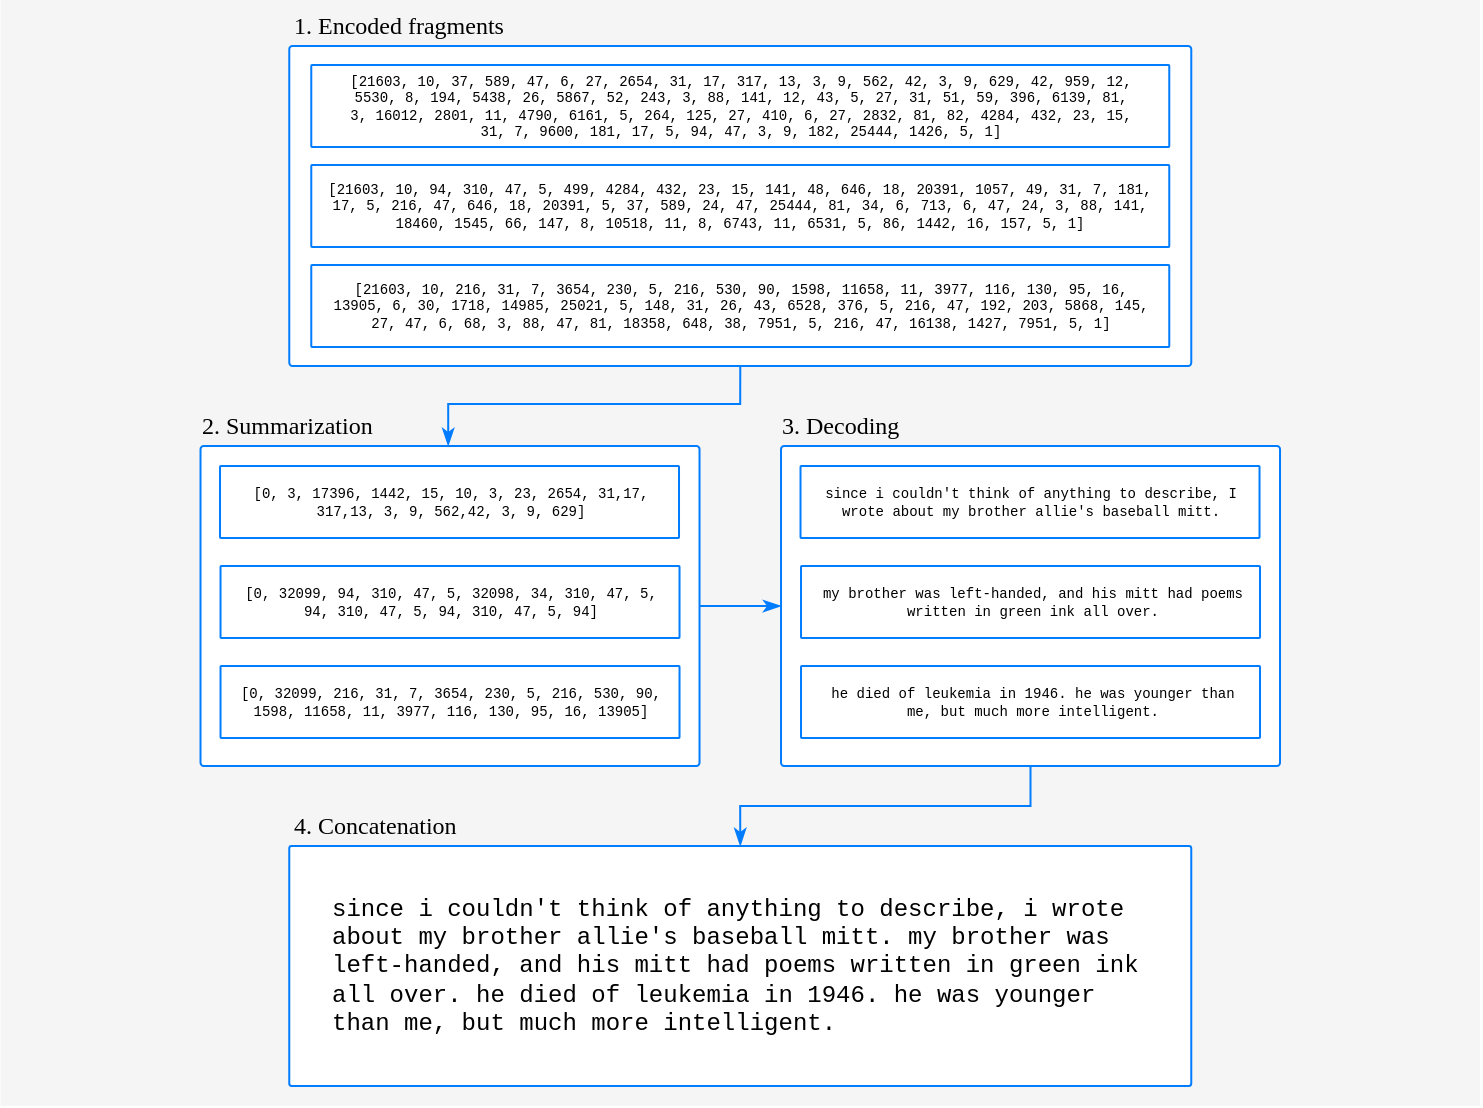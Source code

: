 <mxfile version="14.4.4" type="device"><diagram id="pydrWi0HX_62rh-RcBPf" name="Page-1"><mxGraphModel dx="1902" dy="572" grid="1" gridSize="10" guides="1" tooltips="1" connect="1" arrows="1" fold="1" page="1" pageScale="1" pageWidth="850" pageHeight="1100" math="0" shadow="0"><root><mxCell id="0"/><mxCell id="1" parent="0"/><mxCell id="DqQQGwJLbuiC_dQ-kRLE-122" value="" style="rounded=0;whiteSpace=wrap;html=1;strokeColor=none;fillColor=#F5F5F5;" vertex="1" parent="1"><mxGeometry x="-19.74" y="130" width="739.74" height="553" as="geometry"/></mxCell><mxCell id="DqQQGwJLbuiC_dQ-kRLE-123" value="" style="rounded=1;whiteSpace=wrap;html=1;arcSize=1;strokeColor=#007cffff;fontFamily=Ubuntu;fontSource=https%3A%2F%2Ffonts.googleapis.com%2Fcss%3Ffamily%3DUbuntu;fillColor=#FFFFFF;" vertex="1" parent="1"><mxGeometry x="370.51" y="353" width="249.5" height="160" as="geometry"/></mxCell><mxCell id="DqQQGwJLbuiC_dQ-kRLE-124" value="" style="rounded=1;whiteSpace=wrap;html=1;arcSize=1;strokeColor=#007cffff;fontFamily=Ubuntu;fontSource=https%3A%2F%2Ffonts.googleapis.com%2Fcss%3Ffamily%3DUbuntu;gradientColor=#ffffff;fillColor=#FFFFFF;" vertex="1" parent="1"><mxGeometry x="80.26" y="353.01" width="249.5" height="160" as="geometry"/></mxCell><mxCell id="DqQQGwJLbuiC_dQ-kRLE-125" style="edgeStyle=orthogonalEdgeStyle;rounded=0;orthogonalLoop=1;jettySize=auto;html=1;endArrow=classicThin;endFill=1;strokeColor=#007CFF;strokeWidth=1;fontFamily=Ubuntu;fontSource=https%3A%2F%2Ffonts.googleapis.com%2Fcss%3Ffamily%3DUbuntu;fontSize=12;" edge="1" parent="1" source="DqQQGwJLbuiC_dQ-kRLE-124" target="DqQQGwJLbuiC_dQ-kRLE-123"><mxGeometry x="80.26" y="353" as="geometry"/></mxCell><mxCell id="DqQQGwJLbuiC_dQ-kRLE-126" value="" style="rounded=1;whiteSpace=wrap;html=1;arcSize=1;strokeColor=#007cffff;fillColor=#FFFFFF;fontFamily=Ubuntu;fontSource=https%3A%2F%2Ffonts.googleapis.com%2Fcss%3Ffamily%3DUbuntu;" vertex="1" parent="1"><mxGeometry x="124.63" y="553" width="451" height="120" as="geometry"/></mxCell><mxCell id="DqQQGwJLbuiC_dQ-kRLE-127" style="edgeStyle=orthogonalEdgeStyle;rounded=0;orthogonalLoop=1;jettySize=auto;html=1;entryX=0.5;entryY=0;entryDx=0;entryDy=0;endArrow=classicThin;endFill=1;strokeColor=#007CFF;strokeWidth=1;fontFamily=Ubuntu;fontSource=https%3A%2F%2Ffonts.googleapis.com%2Fcss%3Ffamily%3DUbuntu;fontSize=12;" edge="1" parent="1" source="DqQQGwJLbuiC_dQ-kRLE-123" target="DqQQGwJLbuiC_dQ-kRLE-126"><mxGeometry relative="1" as="geometry"><Array as="points"><mxPoint x="495.26" y="533"/><mxPoint x="350.26" y="533"/></Array></mxGeometry></mxCell><mxCell id="DqQQGwJLbuiC_dQ-kRLE-128" value="" style="group" vertex="1" connectable="0" parent="1"><mxGeometry x="124.635" y="152.995" width="451" height="160" as="geometry"/></mxCell><mxCell id="DqQQGwJLbuiC_dQ-kRLE-129" value="" style="rounded=1;whiteSpace=wrap;html=1;arcSize=1;strokeColor=#007cffff;fontFamily=Ubuntu;fontSource=https%3A%2F%2Ffonts.googleapis.com%2Fcss%3Ffamily%3DUbuntu;fillColor=#FFFFFF;" vertex="1" parent="DqQQGwJLbuiC_dQ-kRLE-128"><mxGeometry width="451" height="160" as="geometry"/></mxCell><mxCell id="DqQQGwJLbuiC_dQ-kRLE-130" value="" style="group" vertex="1" connectable="0" parent="DqQQGwJLbuiC_dQ-kRLE-128"><mxGeometry x="11" y="9.505" width="429" height="50.49" as="geometry"/></mxCell><mxCell id="DqQQGwJLbuiC_dQ-kRLE-131" value="" style="rounded=1;whiteSpace=wrap;html=1;arcSize=1;strokeColor=#007cffff;fillColor=#FFFFFF;fontFamily=Ubuntu;fontSource=https%3A%2F%2Ffonts.googleapis.com%2Fcss%3Ffamily%3DUbuntu;" vertex="1" parent="DqQQGwJLbuiC_dQ-kRLE-130"><mxGeometry width="429" height="41" as="geometry"/></mxCell><mxCell id="DqQQGwJLbuiC_dQ-kRLE-132" value="[21603, 10, 37, 589, 47, 6, 27, 2654, 31, 17, 317, 13, 3, 9, 562, 42, 3, 9, 629, 42, 959, 12, 5530, 8, 194, 5438, 26, 5867, 52, 243, 3, 88, 141, 12, 43, 5, 27, 31, 51, 59, 396, 6139, 81, 3, 16012, 2801, 11, 4790, 6161, 5, 264, 125, 27, 410, 6, 27, 2832, 81, 82, 4284, 432, 23, 15, 31, 7, 9600, 181, 17, 5, 94, 47, 3, 9, 182, 25444, 1426, 5, 1]" style="text;html=1;fillColor=none;align=center;verticalAlign=middle;rounded=0;labelPosition=center;verticalLabelPosition=middle;fontFamily=Courier New;labelBorderColor=none;spacing=0;spacingLeft=0;whiteSpace=wrap;fontSize=7;" vertex="1" parent="DqQQGwJLbuiC_dQ-kRLE-130"><mxGeometry x="19" width="391" height="40.99" as="geometry"/></mxCell><mxCell id="DqQQGwJLbuiC_dQ-kRLE-133" value="" style="group" vertex="1" connectable="0" parent="DqQQGwJLbuiC_dQ-kRLE-128"><mxGeometry x="11" y="59.495" width="429" height="41" as="geometry"/></mxCell><mxCell id="DqQQGwJLbuiC_dQ-kRLE-134" value="" style="rounded=1;whiteSpace=wrap;html=1;arcSize=1;strokeColor=#007cffff;fillColor=#FFFFFF;fontFamily=Ubuntu;fontSource=https%3A%2F%2Ffonts.googleapis.com%2Fcss%3Ffamily%3DUbuntu;" vertex="1" parent="DqQQGwJLbuiC_dQ-kRLE-133"><mxGeometry width="429" height="41" as="geometry"/></mxCell><mxCell id="DqQQGwJLbuiC_dQ-kRLE-135" value="[21603, 10, 94, 310, 47, 5, 499, 4284, 432, 23, 15, 141, 48, 646, 18, 20391, 1057, 49, 31, 7, 181, 17, 5, 216, 47, 646, 18, 20391, 5, 37, 589, 24, 47, 25444, 81, 34, 6, 713, 6, 47, 24, 3, 88, 141, 18460, 1545, 66, 147, 8, 10518, 11, 8, 6743, 11, 6531, 5, 86, 1442, 16, 157, 5, 1]" style="text;html=1;fillColor=none;align=center;verticalAlign=middle;rounded=0;labelPosition=center;verticalLabelPosition=middle;fontFamily=Courier New;labelBorderColor=none;spacing=0;spacingLeft=0;whiteSpace=wrap;fontSize=7;" vertex="1" parent="DqQQGwJLbuiC_dQ-kRLE-133"><mxGeometry x="9.522" y="0.01" width="409.956" height="40.99" as="geometry"/></mxCell><mxCell id="DqQQGwJLbuiC_dQ-kRLE-136" value="" style="group" vertex="1" connectable="0" parent="DqQQGwJLbuiC_dQ-kRLE-128"><mxGeometry x="11" y="109.495" width="429" height="41" as="geometry"/></mxCell><mxCell id="DqQQGwJLbuiC_dQ-kRLE-137" value="" style="rounded=1;whiteSpace=wrap;html=1;arcSize=1;strokeColor=#007cffff;fillColor=#FFFFFF;fontFamily=Ubuntu;fontSource=https%3A%2F%2Ffonts.googleapis.com%2Fcss%3Ffamily%3DUbuntu;" vertex="1" parent="DqQQGwJLbuiC_dQ-kRLE-136"><mxGeometry width="429" height="41" as="geometry"/></mxCell><mxCell id="DqQQGwJLbuiC_dQ-kRLE-138" value="[21603, 10, 216, 31, 7, 3654, 230, 5, 216, 530, 90, 1598, 11658, 11, 3977, 116, 130, 95, 16, 13905, 6, 30, 1718, 14985, 25021, 5, 148, 31, 26, 43, 6528, 376, 5, 216, 47, 192, 203, 5868, 145, 27, 47, 6, 68, 3, 88, 47, 81, 18358, 648, 38, 7951, 5, 216, 47, 16138, 1427, 7951, 5, 1]" style="text;html=1;fillColor=none;align=center;verticalAlign=middle;rounded=0;labelPosition=center;verticalLabelPosition=middle;fontFamily=Courier New;labelBorderColor=none;spacing=0;spacingLeft=0;whiteSpace=wrap;fontSize=7;" vertex="1" parent="DqQQGwJLbuiC_dQ-kRLE-136"><mxGeometry x="9.977" y="0.01" width="409.047" height="40.99" as="geometry"/></mxCell><mxCell id="DqQQGwJLbuiC_dQ-kRLE-139" value="" style="group" vertex="1" connectable="0" parent="1"><mxGeometry x="90.01" y="363" width="229.5" height="36" as="geometry"/></mxCell><mxCell id="DqQQGwJLbuiC_dQ-kRLE-140" value="" style="rounded=1;whiteSpace=wrap;html=1;arcSize=1;strokeColor=#007cffff;fillColor=#FFFFFF;fontFamily=Ubuntu;fontSource=https%3A%2F%2Ffonts.googleapis.com%2Fcss%3Ffamily%3DUbuntu;" vertex="1" parent="DqQQGwJLbuiC_dQ-kRLE-139"><mxGeometry width="229.5" height="36" as="geometry"/></mxCell><mxCell id="DqQQGwJLbuiC_dQ-kRLE-141" value="[0, 3, 17396, 1442, 15, 10, 3, 23, 2654, 31,17, 317,13, 3, 9, 562,42, 3, 9, 629]" style="text;html=1;fillColor=none;align=center;verticalAlign=middle;rounded=0;labelPosition=center;verticalLabelPosition=middle;fontFamily=Courier New;labelBorderColor=none;spacing=0;spacingLeft=0;whiteSpace=wrap;fontSize=7;" vertex="1" parent="DqQQGwJLbuiC_dQ-kRLE-139"><mxGeometry x="10" y="8.01" width="211.36" height="19.99" as="geometry"/></mxCell><mxCell id="DqQQGwJLbuiC_dQ-kRLE-142" value="" style="group" vertex="1" connectable="0" parent="1"><mxGeometry x="90.26" y="413" width="229.5" height="36" as="geometry"/></mxCell><mxCell id="DqQQGwJLbuiC_dQ-kRLE-143" value="" style="rounded=1;whiteSpace=wrap;html=1;arcSize=1;strokeColor=#007cffff;fillColor=#FFFFFF;fontFamily=Ubuntu;fontSource=https%3A%2F%2Ffonts.googleapis.com%2Fcss%3Ffamily%3DUbuntu;" vertex="1" parent="DqQQGwJLbuiC_dQ-kRLE-142"><mxGeometry width="229.5" height="36" as="geometry"/></mxCell><mxCell id="DqQQGwJLbuiC_dQ-kRLE-144" value="[0, 32099, 94, 310, 47, 5, 32098, 34, 310, 47, 5, 94, 310, 47, 5, 94, 310, 47, 5, 94]" style="text;html=1;fillColor=none;align=center;verticalAlign=middle;rounded=0;labelPosition=center;verticalLabelPosition=middle;fontFamily=Courier New;labelBorderColor=none;spacing=0;spacingLeft=0;whiteSpace=wrap;fontSize=7;" vertex="1" parent="DqQQGwJLbuiC_dQ-kRLE-142"><mxGeometry x="10" y="8.01" width="211.36" height="19.99" as="geometry"/></mxCell><mxCell id="DqQQGwJLbuiC_dQ-kRLE-145" value="" style="group" vertex="1" connectable="0" parent="1"><mxGeometry x="90.26" y="463" width="229.5" height="36" as="geometry"/></mxCell><mxCell id="DqQQGwJLbuiC_dQ-kRLE-146" value="" style="rounded=1;whiteSpace=wrap;html=1;arcSize=1;strokeColor=#007cffff;fillColor=#FFFFFF;fontFamily=Ubuntu;fontSource=https%3A%2F%2Ffonts.googleapis.com%2Fcss%3Ffamily%3DUbuntu;" vertex="1" parent="DqQQGwJLbuiC_dQ-kRLE-145"><mxGeometry width="229.5" height="36" as="geometry"/></mxCell><mxCell id="DqQQGwJLbuiC_dQ-kRLE-147" value="[0, 32099, 216, 31, 7, 3654, 230, 5, 216, 530, 90, 1598, 11658, 11, 3977, 116, 130, 95, 16, 13905]" style="text;html=1;fillColor=none;align=center;verticalAlign=middle;rounded=0;labelPosition=center;verticalLabelPosition=middle;fontFamily=Courier New;labelBorderColor=none;spacing=0;spacingLeft=0;whiteSpace=wrap;fontSize=7;" vertex="1" parent="DqQQGwJLbuiC_dQ-kRLE-145"><mxGeometry x="10" y="8.01" width="211.36" height="19.99" as="geometry"/></mxCell><mxCell id="DqQQGwJLbuiC_dQ-kRLE-148" value="" style="group" vertex="1" connectable="0" parent="1"><mxGeometry x="380.26" y="362.99" width="229.5" height="36" as="geometry"/></mxCell><mxCell id="DqQQGwJLbuiC_dQ-kRLE-149" value="" style="rounded=1;whiteSpace=wrap;html=1;arcSize=1;strokeColor=#007cffff;fillColor=#FFFFFF;fontFamily=Ubuntu;fontSource=https%3A%2F%2Ffonts.googleapis.com%2Fcss%3Ffamily%3DUbuntu;" vertex="1" parent="DqQQGwJLbuiC_dQ-kRLE-148"><mxGeometry width="229.5" height="36" as="geometry"/></mxCell><mxCell id="DqQQGwJLbuiC_dQ-kRLE-150" value="since i couldn't think of anything to describe, I wrote about my brother allie's baseball mitt." style="text;html=1;fillColor=none;align=center;verticalAlign=middle;rounded=0;labelPosition=center;verticalLabelPosition=middle;fontFamily=Courier New;labelBorderColor=none;spacing=0;spacingLeft=0;whiteSpace=wrap;fontSize=7;" vertex="1" parent="DqQQGwJLbuiC_dQ-kRLE-148"><mxGeometry x="10" y="8.01" width="211.36" height="19.99" as="geometry"/></mxCell><mxCell id="DqQQGwJLbuiC_dQ-kRLE-151" value="" style="group" vertex="1" connectable="0" parent="1"><mxGeometry x="380.51" y="412.99" width="229.5" height="36" as="geometry"/></mxCell><mxCell id="DqQQGwJLbuiC_dQ-kRLE-152" value="" style="rounded=1;whiteSpace=wrap;html=1;arcSize=1;strokeColor=#007cffff;fillColor=#FFFFFF;fontFamily=Ubuntu;fontSource=https%3A%2F%2Ffonts.googleapis.com%2Fcss%3Ffamily%3DUbuntu;" vertex="1" parent="DqQQGwJLbuiC_dQ-kRLE-151"><mxGeometry width="229.5" height="36" as="geometry"/></mxCell><mxCell id="DqQQGwJLbuiC_dQ-kRLE-153" value="my brother was left-handed, and his mitt had poems written in green ink all over." style="text;html=1;fillColor=none;align=center;verticalAlign=middle;rounded=0;labelPosition=center;verticalLabelPosition=middle;fontFamily=Courier New;labelBorderColor=none;spacing=0;spacingLeft=0;whiteSpace=wrap;fontSize=7;" vertex="1" parent="DqQQGwJLbuiC_dQ-kRLE-151"><mxGeometry x="10" y="8.01" width="211.36" height="19.99" as="geometry"/></mxCell><mxCell id="DqQQGwJLbuiC_dQ-kRLE-154" value="" style="group" vertex="1" connectable="0" parent="1"><mxGeometry x="380.51" y="462.99" width="229.5" height="36" as="geometry"/></mxCell><mxCell id="DqQQGwJLbuiC_dQ-kRLE-155" value="" style="rounded=1;whiteSpace=wrap;html=1;arcSize=1;strokeColor=#007cffff;fillColor=#FFFFFF;fontFamily=Ubuntu;fontSource=https%3A%2F%2Ffonts.googleapis.com%2Fcss%3Ffamily%3DUbuntu;" vertex="1" parent="DqQQGwJLbuiC_dQ-kRLE-154"><mxGeometry width="229.5" height="36" as="geometry"/></mxCell><mxCell id="DqQQGwJLbuiC_dQ-kRLE-156" value="he died of leukemia in 1946. he was younger than me, but much more intelligent." style="text;html=1;fillColor=none;align=center;verticalAlign=middle;rounded=0;labelPosition=center;verticalLabelPosition=middle;fontFamily=Courier New;labelBorderColor=none;spacing=0;spacingLeft=0;whiteSpace=wrap;fontSize=7;" vertex="1" parent="DqQQGwJLbuiC_dQ-kRLE-154"><mxGeometry x="10" y="8.01" width="211.36" height="19.99" as="geometry"/></mxCell><mxCell id="DqQQGwJLbuiC_dQ-kRLE-157" value="since i couldn't think of anything to describe, i wrote about my brother allie's baseball mitt. my brother was left-handed, and his mitt had poems written in green ink all over. he died of leukemia in 1946. he was younger than me, but much more intelligent." style="text;html=1;fillColor=none;align=left;verticalAlign=middle;rounded=0;labelPosition=center;verticalLabelPosition=middle;fontFamily=Courier New;labelBorderColor=none;spacing=0;spacingLeft=0;whiteSpace=wrap;fontSize=12;" vertex="1" parent="1"><mxGeometry x="145.63" y="559.11" width="409" height="107.78" as="geometry"/></mxCell><mxCell id="DqQQGwJLbuiC_dQ-kRLE-158" value="4. Concatenation" style="text;html=1;strokeColor=none;fillColor=none;align=left;verticalAlign=middle;whiteSpace=wrap;rounded=0;fontSize=12;fontFamily=Ubuntu;fontSource=https%3A%2F%2Ffonts.googleapis.com%2Fcss%3Ffamily%3DUbuntu;" vertex="1" parent="1"><mxGeometry x="124.63" y="533" width="170" height="20" as="geometry"/></mxCell><mxCell id="DqQQGwJLbuiC_dQ-kRLE-159" value="1. Encoded fragments" style="text;html=1;strokeColor=none;fillColor=none;align=left;verticalAlign=middle;whiteSpace=wrap;rounded=0;fontSize=12;fontFamily=Ubuntu;fontSource=https%3A%2F%2Ffonts.googleapis.com%2Fcss%3Ffamily%3DUbuntu;" vertex="1" parent="1"><mxGeometry x="124.64" y="133" width="190" height="20" as="geometry"/></mxCell><mxCell id="DqQQGwJLbuiC_dQ-kRLE-160" value="2. Summarization" style="text;html=1;strokeColor=none;fillColor=none;align=left;verticalAlign=middle;whiteSpace=wrap;rounded=0;fontSize=12;fontFamily=Ubuntu;fontSource=https%3A%2F%2Ffonts.googleapis.com%2Fcss%3Ffamily%3DUbuntu;" vertex="1" parent="1"><mxGeometry x="79.01" y="333.01" width="231.25" height="20" as="geometry"/></mxCell><mxCell id="DqQQGwJLbuiC_dQ-kRLE-161" value="3. Decoding" style="text;html=1;strokeColor=none;fillColor=none;align=left;verticalAlign=middle;whiteSpace=wrap;rounded=0;fontSize=12;fontFamily=Ubuntu;fontSource=https%3A%2F%2Ffonts.googleapis.com%2Fcss%3Ffamily%3DUbuntu;" vertex="1" parent="1"><mxGeometry x="369.26" y="333" width="201.25" height="20" as="geometry"/></mxCell><mxCell id="DqQQGwJLbuiC_dQ-kRLE-162" style="edgeStyle=orthogonalEdgeStyle;rounded=0;orthogonalLoop=1;jettySize=auto;html=1;endArrow=classicThin;endFill=1;strokeColor=#007CFF;strokeWidth=1;fontFamily=Ubuntu;fontSource=https%3A%2F%2Ffonts.googleapis.com%2Fcss%3Ffamily%3DUbuntu;fontSize=12;exitX=0.5;exitY=1;exitDx=0;exitDy=0;entryX=0.541;entryY=0.998;entryDx=0;entryDy=0;entryPerimeter=0;" edge="1" parent="1" source="DqQQGwJLbuiC_dQ-kRLE-129" target="DqQQGwJLbuiC_dQ-kRLE-160"><mxGeometry relative="1" as="geometry"><mxPoint x="240.26" y="320" as="sourcePoint"/><mxPoint x="200.26" y="353" as="targetPoint"/><Array as="points"><mxPoint x="350.26" y="332"/><mxPoint x="204.26" y="332"/></Array></mxGeometry></mxCell></root></mxGraphModel></diagram></mxfile>